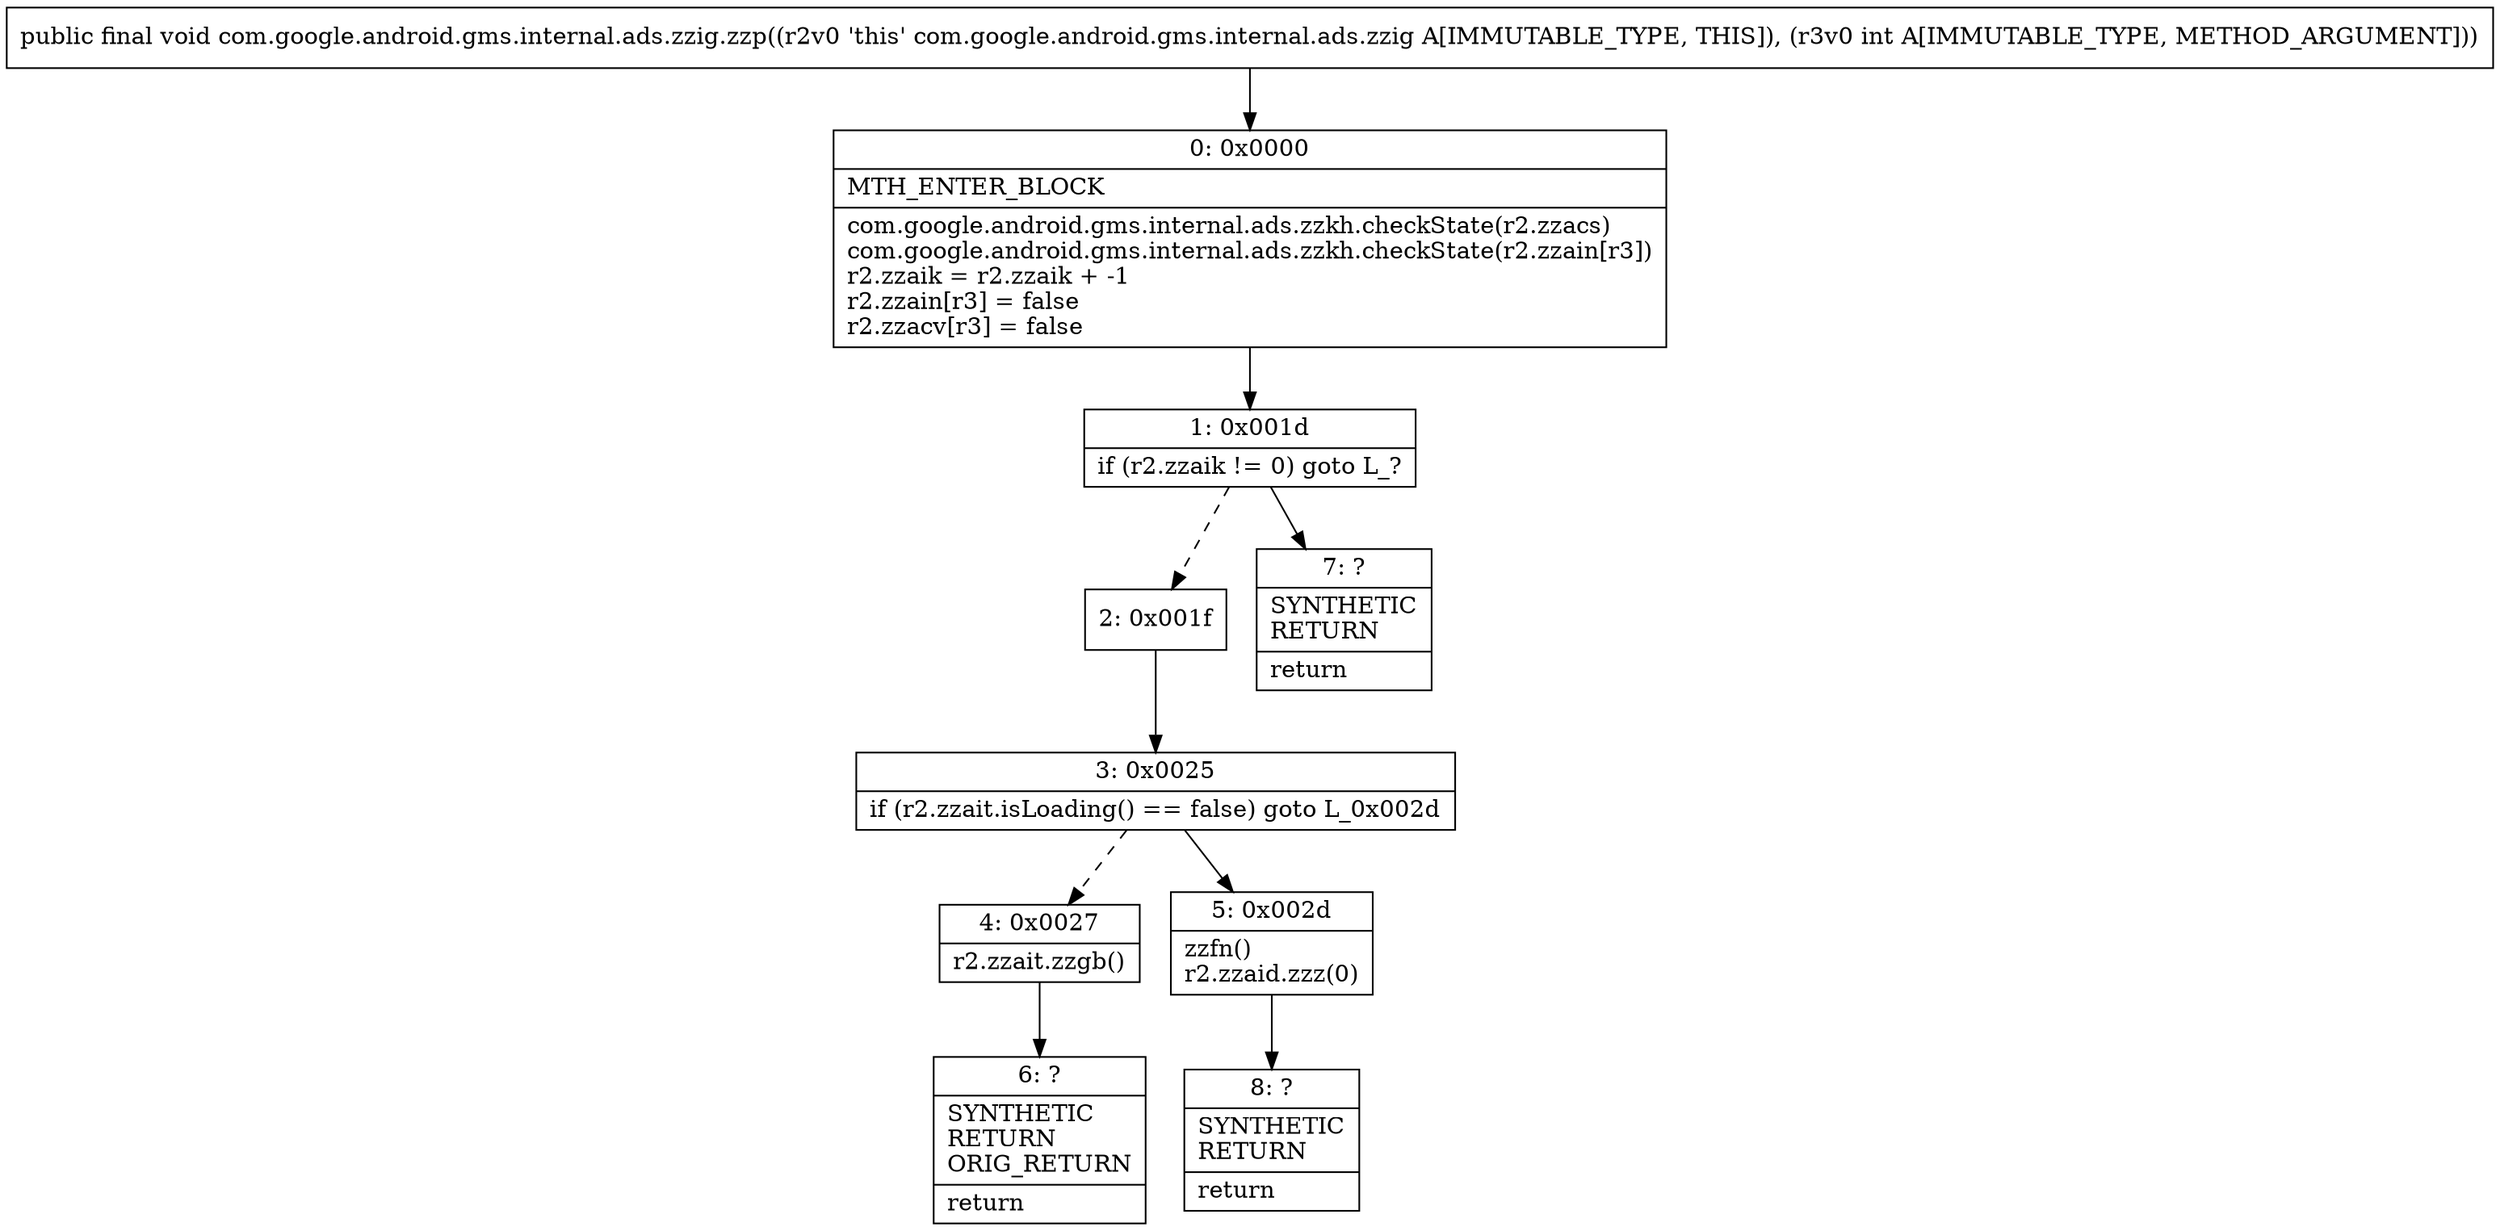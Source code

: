 digraph "CFG forcom.google.android.gms.internal.ads.zzig.zzp(I)V" {
Node_0 [shape=record,label="{0\:\ 0x0000|MTH_ENTER_BLOCK\l|com.google.android.gms.internal.ads.zzkh.checkState(r2.zzacs)\lcom.google.android.gms.internal.ads.zzkh.checkState(r2.zzain[r3])\lr2.zzaik = r2.zzaik + \-1\lr2.zzain[r3] = false\lr2.zzacv[r3] = false\l}"];
Node_1 [shape=record,label="{1\:\ 0x001d|if (r2.zzaik != 0) goto L_?\l}"];
Node_2 [shape=record,label="{2\:\ 0x001f}"];
Node_3 [shape=record,label="{3\:\ 0x0025|if (r2.zzait.isLoading() == false) goto L_0x002d\l}"];
Node_4 [shape=record,label="{4\:\ 0x0027|r2.zzait.zzgb()\l}"];
Node_5 [shape=record,label="{5\:\ 0x002d|zzfn()\lr2.zzaid.zzz(0)\l}"];
Node_6 [shape=record,label="{6\:\ ?|SYNTHETIC\lRETURN\lORIG_RETURN\l|return\l}"];
Node_7 [shape=record,label="{7\:\ ?|SYNTHETIC\lRETURN\l|return\l}"];
Node_8 [shape=record,label="{8\:\ ?|SYNTHETIC\lRETURN\l|return\l}"];
MethodNode[shape=record,label="{public final void com.google.android.gms.internal.ads.zzig.zzp((r2v0 'this' com.google.android.gms.internal.ads.zzig A[IMMUTABLE_TYPE, THIS]), (r3v0 int A[IMMUTABLE_TYPE, METHOD_ARGUMENT])) }"];
MethodNode -> Node_0;
Node_0 -> Node_1;
Node_1 -> Node_2[style=dashed];
Node_1 -> Node_7;
Node_2 -> Node_3;
Node_3 -> Node_4[style=dashed];
Node_3 -> Node_5;
Node_4 -> Node_6;
Node_5 -> Node_8;
}

